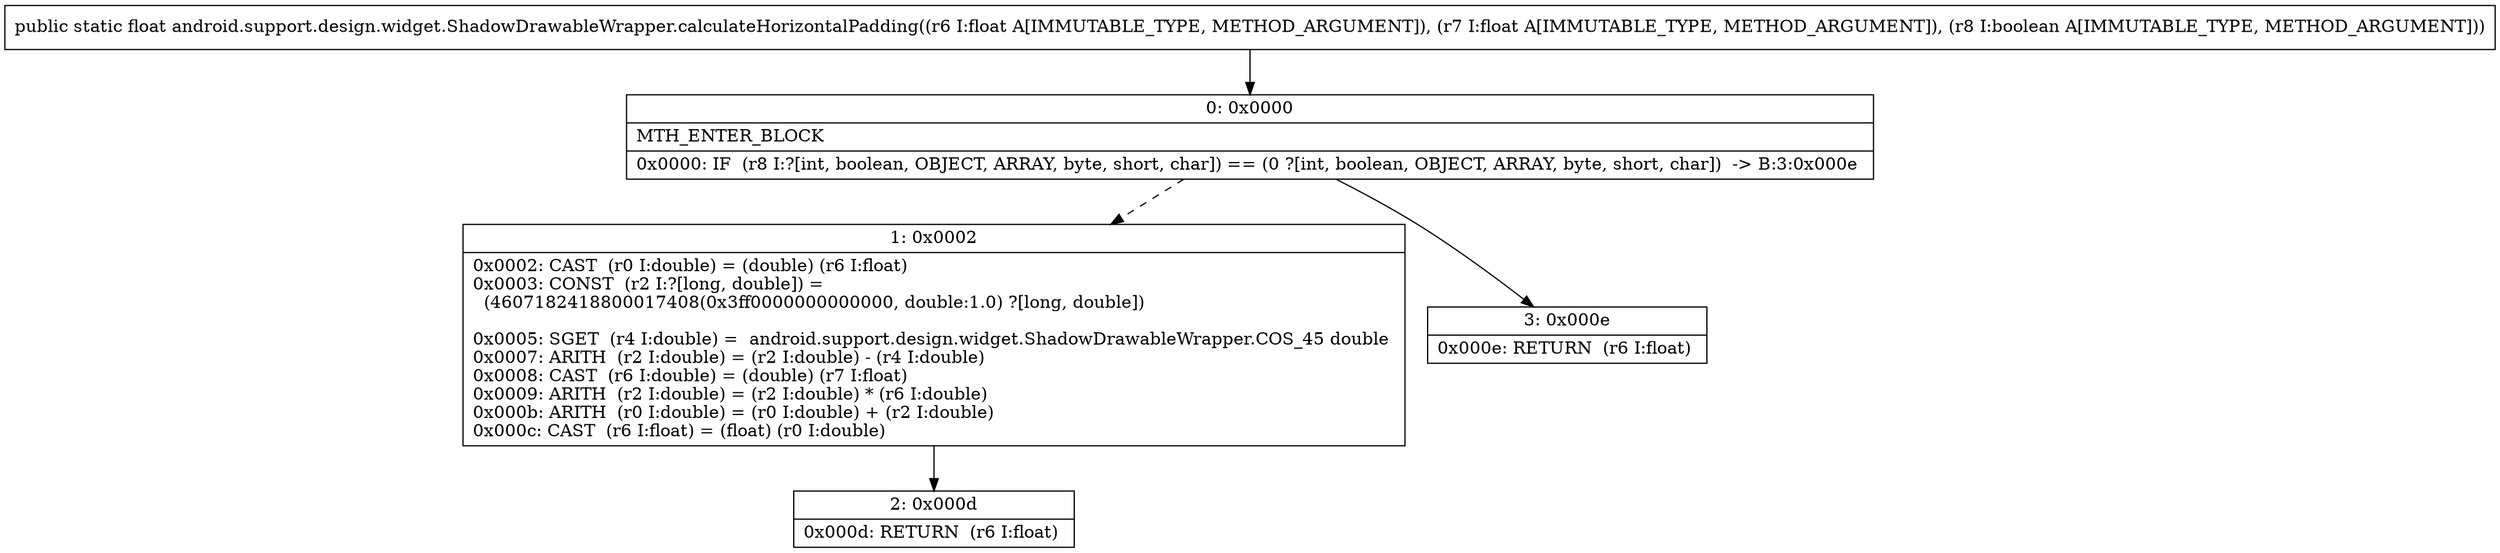 digraph "CFG forandroid.support.design.widget.ShadowDrawableWrapper.calculateHorizontalPadding(FFZ)F" {
Node_0 [shape=record,label="{0\:\ 0x0000|MTH_ENTER_BLOCK\l|0x0000: IF  (r8 I:?[int, boolean, OBJECT, ARRAY, byte, short, char]) == (0 ?[int, boolean, OBJECT, ARRAY, byte, short, char])  \-\> B:3:0x000e \l}"];
Node_1 [shape=record,label="{1\:\ 0x0002|0x0002: CAST  (r0 I:double) = (double) (r6 I:float) \l0x0003: CONST  (r2 I:?[long, double]) = \l  (4607182418800017408(0x3ff0000000000000, double:1.0) ?[long, double])\l \l0x0005: SGET  (r4 I:double) =  android.support.design.widget.ShadowDrawableWrapper.COS_45 double \l0x0007: ARITH  (r2 I:double) = (r2 I:double) \- (r4 I:double) \l0x0008: CAST  (r6 I:double) = (double) (r7 I:float) \l0x0009: ARITH  (r2 I:double) = (r2 I:double) * (r6 I:double) \l0x000b: ARITH  (r0 I:double) = (r0 I:double) + (r2 I:double) \l0x000c: CAST  (r6 I:float) = (float) (r0 I:double) \l}"];
Node_2 [shape=record,label="{2\:\ 0x000d|0x000d: RETURN  (r6 I:float) \l}"];
Node_3 [shape=record,label="{3\:\ 0x000e|0x000e: RETURN  (r6 I:float) \l}"];
MethodNode[shape=record,label="{public static float android.support.design.widget.ShadowDrawableWrapper.calculateHorizontalPadding((r6 I:float A[IMMUTABLE_TYPE, METHOD_ARGUMENT]), (r7 I:float A[IMMUTABLE_TYPE, METHOD_ARGUMENT]), (r8 I:boolean A[IMMUTABLE_TYPE, METHOD_ARGUMENT])) }"];
MethodNode -> Node_0;
Node_0 -> Node_1[style=dashed];
Node_0 -> Node_3;
Node_1 -> Node_2;
}

